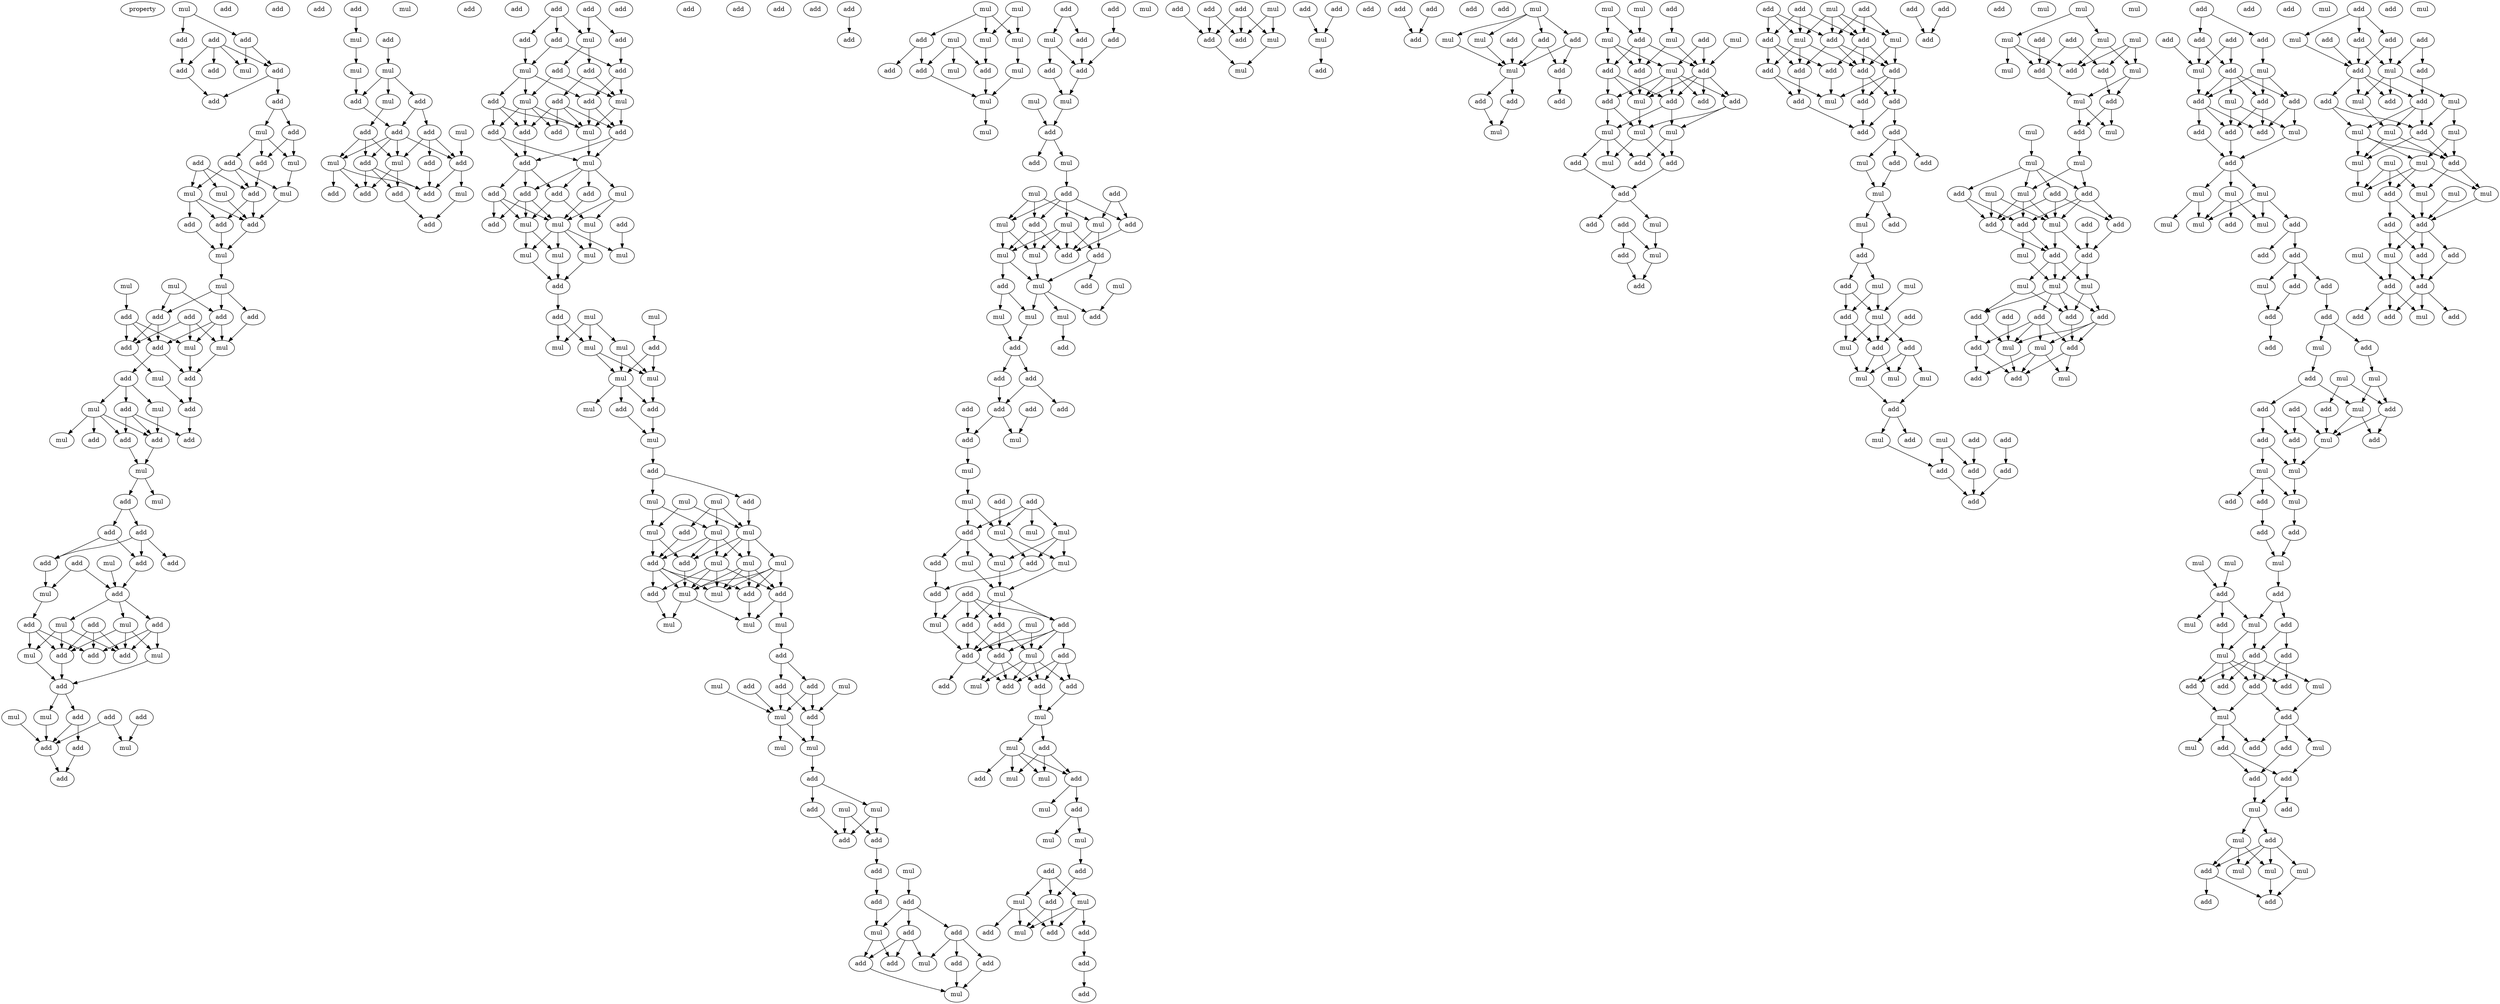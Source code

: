 digraph {
    node [fontcolor=black]
    property [mul=2,lf=1.6]
    0 [ label = mul ];
    1 [ label = add ];
    2 [ label = add ];
    3 [ label = add ];
    4 [ label = add ];
    5 [ label = add ];
    6 [ label = add ];
    7 [ label = mul ];
    8 [ label = add ];
    9 [ label = add ];
    10 [ label = add ];
    11 [ label = mul ];
    12 [ label = add ];
    13 [ label = add ];
    14 [ label = mul ];
    15 [ label = add ];
    16 [ label = add ];
    17 [ label = mul ];
    18 [ label = mul ];
    19 [ label = add ];
    20 [ label = mul ];
    21 [ label = add ];
    22 [ label = add ];
    23 [ label = add ];
    24 [ label = add ];
    25 [ label = mul ];
    26 [ label = mul ];
    27 [ label = add ];
    28 [ label = mul ];
    29 [ label = mul ];
    30 [ label = add ];
    31 [ label = add ];
    32 [ label = add ];
    33 [ label = add ];
    34 [ label = add ];
    35 [ label = mul ];
    36 [ label = add ];
    37 [ label = mul ];
    38 [ label = add ];
    39 [ label = mul ];
    40 [ label = add ];
    41 [ label = add ];
    42 [ label = add ];
    43 [ label = add ];
    44 [ label = mul ];
    45 [ label = mul ];
    46 [ label = add ];
    47 [ label = add ];
    48 [ label = mul ];
    49 [ label = add ];
    50 [ label = add ];
    51 [ label = mul ];
    52 [ label = add ];
    53 [ label = mul ];
    54 [ label = add ];
    55 [ label = add ];
    56 [ label = add ];
    57 [ label = add ];
    58 [ label = add ];
    59 [ label = add ];
    60 [ label = mul ];
    61 [ label = mul ];
    62 [ label = add ];
    63 [ label = add ];
    64 [ label = mul ];
    65 [ label = add ];
    66 [ label = add ];
    67 [ label = mul ];
    68 [ label = add ];
    69 [ label = mul ];
    70 [ label = add ];
    71 [ label = add ];
    72 [ label = mul ];
    73 [ label = add ];
    74 [ label = mul ];
    75 [ label = add ];
    76 [ label = mul ];
    77 [ label = add ];
    78 [ label = add ];
    79 [ label = add ];
    80 [ label = mul ];
    81 [ label = add ];
    82 [ label = add ];
    83 [ label = add ];
    84 [ label = mul ];
    85 [ label = add ];
    86 [ label = mul ];
    87 [ label = mul ];
    88 [ label = mul ];
    89 [ label = mul ];
    90 [ label = add ];
    91 [ label = add ];
    92 [ label = mul ];
    93 [ label = add ];
    94 [ label = add ];
    95 [ label = add ];
    96 [ label = add ];
    97 [ label = add ];
    98 [ label = add ];
    99 [ label = mul ];
    100 [ label = mul ];
    101 [ label = mul ];
    102 [ label = add ];
    103 [ label = add ];
    104 [ label = add ];
    105 [ label = add ];
    106 [ label = add ];
    107 [ label = add ];
    108 [ label = add ];
    109 [ label = add ];
    110 [ label = add ];
    111 [ label = add ];
    112 [ label = add ];
    113 [ label = mul ];
    114 [ label = add ];
    115 [ label = add ];
    116 [ label = add ];
    117 [ label = mul ];
    118 [ label = add ];
    119 [ label = mul ];
    120 [ label = mul ];
    121 [ label = add ];
    122 [ label = add ];
    123 [ label = add ];
    124 [ label = add ];
    125 [ label = add ];
    126 [ label = add ];
    127 [ label = add ];
    128 [ label = mul ];
    129 [ label = mul ];
    130 [ label = add ];
    131 [ label = mul ];
    132 [ label = add ];
    133 [ label = add ];
    134 [ label = add ];
    135 [ label = add ];
    136 [ label = add ];
    137 [ label = mul ];
    138 [ label = mul ];
    139 [ label = mul ];
    140 [ label = add ];
    141 [ label = mul ];
    142 [ label = mul ];
    143 [ label = mul ];
    144 [ label = mul ];
    145 [ label = add ];
    146 [ label = mul ];
    147 [ label = mul ];
    148 [ label = add ];
    149 [ label = add ];
    150 [ label = mul ];
    151 [ label = mul ];
    152 [ label = mul ];
    153 [ label = mul ];
    154 [ label = mul ];
    155 [ label = mul ];
    156 [ label = add ];
    157 [ label = add ];
    158 [ label = add ];
    159 [ label = add ];
    160 [ label = mul ];
    161 [ label = add ];
    162 [ label = mul ];
    163 [ label = mul ];
    164 [ label = add ];
    165 [ label = mul ];
    166 [ label = add ];
    167 [ label = mul ];
    168 [ label = mul ];
    169 [ label = mul ];
    170 [ label = mul ];
    171 [ label = add ];
    172 [ label = add ];
    173 [ label = mul ];
    174 [ label = mul ];
    175 [ label = add ];
    176 [ label = mul ];
    177 [ label = add ];
    178 [ label = mul ];
    179 [ label = add ];
    180 [ label = mul ];
    181 [ label = mul ];
    182 [ label = mul ];
    183 [ label = add ];
    184 [ label = add ];
    185 [ label = add ];
    186 [ label = add ];
    187 [ label = add ];
    188 [ label = mul ];
    189 [ label = mul ];
    190 [ label = mul ];
    191 [ label = add ];
    192 [ label = mul ];
    193 [ label = add ];
    194 [ label = mul ];
    195 [ label = add ];
    196 [ label = mul ];
    197 [ label = mul ];
    198 [ label = add ];
    199 [ label = add ];
    200 [ label = add ];
    201 [ label = mul ];
    202 [ label = add ];
    203 [ label = add ];
    204 [ label = add ];
    205 [ label = add ];
    206 [ label = add ];
    207 [ label = add ];
    208 [ label = mul ];
    209 [ label = mul ];
    210 [ label = add ];
    211 [ label = add ];
    212 [ label = add ];
    213 [ label = add ];
    214 [ label = mul ];
    215 [ label = add ];
    216 [ label = mul ];
    217 [ label = mul ];
    218 [ label = add ];
    219 [ label = add ];
    220 [ label = mul ];
    221 [ label = mul ];
    222 [ label = mul ];
    223 [ label = mul ];
    224 [ label = add ];
    225 [ label = mul ];
    226 [ label = add ];
    227 [ label = add ];
    228 [ label = mul ];
    229 [ label = mul ];
    230 [ label = add ];
    231 [ label = add ];
    232 [ label = mul ];
    233 [ label = add ];
    234 [ label = add ];
    235 [ label = add ];
    236 [ label = add ];
    237 [ label = mul ];
    238 [ label = mul ];
    239 [ label = add ];
    240 [ label = mul ];
    241 [ label = add ];
    242 [ label = mul ];
    243 [ label = add ];
    244 [ label = add ];
    245 [ label = mul ];
    246 [ label = mul ];
    247 [ label = mul ];
    248 [ label = add ];
    249 [ label = mul ];
    250 [ label = add ];
    251 [ label = mul ];
    252 [ label = add ];
    253 [ label = mul ];
    254 [ label = add ];
    255 [ label = mul ];
    256 [ label = add ];
    257 [ label = mul ];
    258 [ label = add ];
    259 [ label = mul ];
    260 [ label = mul ];
    261 [ label = add ];
    262 [ label = mul ];
    263 [ label = add ];
    264 [ label = add ];
    265 [ label = add ];
    266 [ label = add ];
    267 [ label = add ];
    268 [ label = add ];
    269 [ label = add ];
    270 [ label = add ];
    271 [ label = add ];
    272 [ label = mul ];
    273 [ label = mul ];
    274 [ label = mul ];
    275 [ label = add ];
    276 [ label = add ];
    277 [ label = mul ];
    278 [ label = add ];
    279 [ label = mul ];
    280 [ label = mul ];
    281 [ label = mul ];
    282 [ label = mul ];
    283 [ label = add ];
    284 [ label = add ];
    285 [ label = mul ];
    286 [ label = add ];
    287 [ label = mul ];
    288 [ label = add ];
    289 [ label = add ];
    290 [ label = add ];
    291 [ label = add ];
    292 [ label = mul ];
    293 [ label = mul ];
    294 [ label = mul ];
    295 [ label = add ];
    296 [ label = add ];
    297 [ label = add ];
    298 [ label = add ];
    299 [ label = mul ];
    300 [ label = add ];
    301 [ label = add ];
    302 [ label = add ];
    303 [ label = mul ];
    304 [ label = add ];
    305 [ label = mul ];
    306 [ label = add ];
    307 [ label = mul ];
    308 [ label = add ];
    309 [ label = mul ];
    310 [ label = mul ];
    311 [ label = add ];
    312 [ label = mul ];
    313 [ label = mul ];
    314 [ label = add ];
    315 [ label = add ];
    316 [ label = mul ];
    317 [ label = add ];
    318 [ label = mul ];
    319 [ label = add ];
    320 [ label = mul ];
    321 [ label = add ];
    322 [ label = add ];
    323 [ label = add ];
    324 [ label = add ];
    325 [ label = add ];
    326 [ label = add ];
    327 [ label = mul ];
    328 [ label = add ];
    329 [ label = add ];
    330 [ label = mul ];
    331 [ label = add ];
    332 [ label = mul ];
    333 [ label = add ];
    334 [ label = add ];
    335 [ label = add ];
    336 [ label = mul ];
    337 [ label = add ];
    338 [ label = add ];
    339 [ label = add ];
    340 [ label = add ];
    341 [ label = add ];
    342 [ label = add ];
    343 [ label = mul ];
    344 [ label = add ];
    345 [ label = mul ];
    346 [ label = add ];
    347 [ label = mul ];
    348 [ label = add ];
    349 [ label = mul ];
    350 [ label = add ];
    351 [ label = add ];
    352 [ label = add ];
    353 [ label = add ];
    354 [ label = mul ];
    355 [ label = mul ];
    356 [ label = add ];
    357 [ label = mul ];
    358 [ label = mul ];
    359 [ label = add ];
    360 [ label = mul ];
    361 [ label = add ];
    362 [ label = mul ];
    363 [ label = add ];
    364 [ label = add ];
    365 [ label = add ];
    366 [ label = mul ];
    367 [ label = add ];
    368 [ label = add ];
    369 [ label = add ];
    370 [ label = mul ];
    371 [ label = add ];
    372 [ label = mul ];
    373 [ label = mul ];
    374 [ label = mul ];
    375 [ label = add ];
    376 [ label = mul ];
    377 [ label = add ];
    378 [ label = add ];
    379 [ label = add ];
    380 [ label = mul ];
    381 [ label = add ];
    382 [ label = add ];
    383 [ label = mul ];
    384 [ label = add ];
    385 [ label = add ];
    386 [ label = mul ];
    387 [ label = add ];
    388 [ label = add ];
    389 [ label = add ];
    390 [ label = mul ];
    391 [ label = add ];
    392 [ label = add ];
    393 [ label = mul ];
    394 [ label = add ];
    395 [ label = add ];
    396 [ label = add ];
    397 [ label = add ];
    398 [ label = add ];
    399 [ label = add ];
    400 [ label = add ];
    401 [ label = add ];
    402 [ label = mul ];
    403 [ label = add ];
    404 [ label = add ];
    405 [ label = add ];
    406 [ label = add ];
    407 [ label = mul ];
    408 [ label = add ];
    409 [ label = add ];
    410 [ label = add ];
    411 [ label = mul ];
    412 [ label = add ];
    413 [ label = mul ];
    414 [ label = add ];
    415 [ label = add ];
    416 [ label = add ];
    417 [ label = add ];
    418 [ label = mul ];
    419 [ label = mul ];
    420 [ label = mul ];
    421 [ label = add ];
    422 [ label = add ];
    423 [ label = add ];
    424 [ label = add ];
    425 [ label = mul ];
    426 [ label = mul ];
    427 [ label = mul ];
    428 [ label = mul ];
    429 [ label = mul ];
    430 [ label = add ];
    431 [ label = add ];
    432 [ label = add ];
    433 [ label = add ];
    434 [ label = mul ];
    435 [ label = mul ];
    436 [ label = add ];
    437 [ label = add ];
    438 [ label = add ];
    439 [ label = add ];
    440 [ label = mul ];
    441 [ label = add ];
    442 [ label = add ];
    443 [ label = mul ];
    444 [ label = mul ];
    445 [ label = mul ];
    446 [ label = add ];
    447 [ label = mul ];
    448 [ label = add ];
    449 [ label = add ];
    450 [ label = mul ];
    451 [ label = mul ];
    452 [ label = add ];
    453 [ label = add ];
    454 [ label = mul ];
    455 [ label = mul ];
    456 [ label = mul ];
    457 [ label = mul ];
    458 [ label = mul ];
    459 [ label = add ];
    460 [ label = mul ];
    461 [ label = add ];
    462 [ label = add ];
    463 [ label = mul ];
    464 [ label = add ];
    465 [ label = mul ];
    466 [ label = add ];
    467 [ label = add ];
    468 [ label = add ];
    469 [ label = add ];
    470 [ label = mul ];
    471 [ label = add ];
    472 [ label = mul ];
    473 [ label = mul ];
    474 [ label = mul ];
    475 [ label = add ];
    476 [ label = add ];
    477 [ label = add ];
    478 [ label = add ];
    479 [ label = add ];
    480 [ label = add ];
    481 [ label = add ];
    482 [ label = mul ];
    483 [ label = mul ];
    484 [ label = add ];
    485 [ label = add ];
    486 [ label = mul ];
    487 [ label = add ];
    488 [ label = add ];
    489 [ label = add ];
    490 [ label = add ];
    491 [ label = add ];
    492 [ label = add ];
    493 [ label = mul ];
    494 [ label = mul ];
    495 [ label = mul ];
    496 [ label = add ];
    497 [ label = add ];
    498 [ label = add ];
    499 [ label = add ];
    500 [ label = mul ];
    501 [ label = add ];
    502 [ label = add ];
    503 [ label = add ];
    504 [ label = mul ];
    505 [ label = mul ];
    506 [ label = mul ];
    507 [ label = mul ];
    508 [ label = add ];
    509 [ label = mul ];
    510 [ label = mul ];
    511 [ label = add ];
    512 [ label = add ];
    513 [ label = add ];
    514 [ label = add ];
    515 [ label = add ];
    516 [ label = mul ];
    517 [ label = add ];
    518 [ label = add ];
    519 [ label = add ];
    520 [ label = add ];
    521 [ label = add ];
    522 [ label = mul ];
    523 [ label = mul ];
    524 [ label = add ];
    525 [ label = mul ];
    526 [ label = add ];
    527 [ label = add ];
    528 [ label = add ];
    529 [ label = add ];
    530 [ label = mul ];
    531 [ label = add ];
    532 [ label = add ];
    533 [ label = mul ];
    534 [ label = add ];
    535 [ label = mul ];
    536 [ label = mul ];
    537 [ label = add ];
    538 [ label = mul ];
    539 [ label = add ];
    540 [ label = add ];
    541 [ label = add ];
    542 [ label = mul ];
    543 [ label = mul ];
    544 [ label = mul ];
    545 [ label = add ];
    546 [ label = add ];
    547 [ label = add ];
    548 [ label = add ];
    549 [ label = add ];
    550 [ label = mul ];
    551 [ label = mul ];
    552 [ label = mul ];
    553 [ label = add ];
    554 [ label = add ];
    555 [ label = add ];
    556 [ label = add ];
    557 [ label = mul ];
    558 [ label = add ];
    559 [ label = add ];
    560 [ label = mul ];
    561 [ label = add ];
    562 [ label = add ];
    563 [ label = mul ];
    564 [ label = mul ];
    565 [ label = add ];
    566 [ label = add ];
    567 [ label = add ];
    568 [ label = add ];
    569 [ label = add ];
    570 [ label = mul ];
    571 [ label = mul ];
    572 [ label = add ];
    573 [ label = mul ];
    574 [ label = mul ];
    575 [ label = add ];
    576 [ label = mul ];
    577 [ label = add ];
    578 [ label = mul ];
    579 [ label = add ];
    580 [ label = add ];
    581 [ label = add ];
    582 [ label = mul ];
    583 [ label = add ];
    584 [ label = add ];
    585 [ label = add ];
    586 [ label = mul ];
    587 [ label = add ];
    588 [ label = add ];
    589 [ label = mul ];
    590 [ label = mul ];
    591 [ label = add ];
    592 [ label = add ];
    593 [ label = add ];
    594 [ label = mul ];
    595 [ label = mul ];
    596 [ label = mul ];
    597 [ label = add ];
    598 [ label = mul ];
    599 [ label = add ];
    600 [ label = mul ];
    601 [ label = mul ];
    602 [ label = mul ];
    603 [ label = add ];
    604 [ label = mul ];
    605 [ label = mul ];
    606 [ label = mul ];
    607 [ label = add ];
    608 [ label = add ];
    609 [ label = add ];
    610 [ label = add ];
    611 [ label = mul ];
    612 [ label = add ];
    613 [ label = mul ];
    614 [ label = add ];
    615 [ label = add ];
    616 [ label = mul ];
    617 [ label = mul ];
    618 [ label = add ];
    619 [ label = add ];
    620 [ label = add ];
    0 -> 2 [ name = 0 ];
    0 -> 3 [ name = 1 ];
    2 -> 6 [ name = 2 ];
    2 -> 7 [ name = 3 ];
    3 -> 8 [ name = 4 ];
    4 -> 5 [ name = 5 ];
    4 -> 6 [ name = 6 ];
    4 -> 7 [ name = 7 ];
    4 -> 8 [ name = 8 ];
    6 -> 9 [ name = 9 ];
    6 -> 10 [ name = 10 ];
    8 -> 10 [ name = 11 ];
    9 -> 11 [ name = 12 ];
    9 -> 12 [ name = 13 ];
    11 -> 13 [ name = 14 ];
    11 -> 14 [ name = 15 ];
    11 -> 15 [ name = 16 ];
    12 -> 13 [ name = 17 ];
    12 -> 14 [ name = 18 ];
    13 -> 21 [ name = 19 ];
    14 -> 18 [ name = 20 ];
    15 -> 17 [ name = 21 ];
    15 -> 18 [ name = 22 ];
    15 -> 21 [ name = 23 ];
    16 -> 17 [ name = 24 ];
    16 -> 20 [ name = 25 ];
    16 -> 21 [ name = 26 ];
    17 -> 22 [ name = 27 ];
    17 -> 23 [ name = 28 ];
    17 -> 24 [ name = 29 ];
    18 -> 24 [ name = 30 ];
    20 -> 24 [ name = 31 ];
    21 -> 22 [ name = 32 ];
    21 -> 24 [ name = 33 ];
    22 -> 25 [ name = 34 ];
    23 -> 25 [ name = 35 ];
    24 -> 25 [ name = 36 ];
    25 -> 26 [ name = 37 ];
    26 -> 31 [ name = 38 ];
    26 -> 32 [ name = 39 ];
    26 -> 34 [ name = 40 ];
    28 -> 33 [ name = 41 ];
    29 -> 32 [ name = 42 ];
    29 -> 34 [ name = 43 ];
    30 -> 35 [ name = 44 ];
    30 -> 37 [ name = 45 ];
    30 -> 38 [ name = 46 ];
    31 -> 37 [ name = 47 ];
    32 -> 36 [ name = 48 ];
    32 -> 38 [ name = 49 ];
    33 -> 35 [ name = 50 ];
    33 -> 36 [ name = 51 ];
    33 -> 38 [ name = 52 ];
    34 -> 35 [ name = 53 ];
    34 -> 36 [ name = 54 ];
    34 -> 37 [ name = 55 ];
    35 -> 41 [ name = 56 ];
    36 -> 40 [ name = 57 ];
    36 -> 41 [ name = 58 ];
    37 -> 41 [ name = 59 ];
    38 -> 39 [ name = 60 ];
    39 -> 42 [ name = 61 ];
    40 -> 43 [ name = 62 ];
    40 -> 44 [ name = 63 ];
    40 -> 45 [ name = 64 ];
    41 -> 42 [ name = 65 ];
    42 -> 50 [ name = 66 ];
    43 -> 46 [ name = 67 ];
    43 -> 49 [ name = 68 ];
    43 -> 50 [ name = 69 ];
    44 -> 49 [ name = 70 ];
    45 -> 46 [ name = 71 ];
    45 -> 47 [ name = 72 ];
    45 -> 48 [ name = 73 ];
    45 -> 49 [ name = 74 ];
    46 -> 51 [ name = 75 ];
    49 -> 51 [ name = 76 ];
    51 -> 52 [ name = 77 ];
    51 -> 53 [ name = 78 ];
    52 -> 54 [ name = 79 ];
    52 -> 55 [ name = 80 ];
    54 -> 56 [ name = 81 ];
    54 -> 58 [ name = 82 ];
    55 -> 56 [ name = 83 ];
    55 -> 57 [ name = 84 ];
    55 -> 58 [ name = 85 ];
    56 -> 61 [ name = 86 ];
    58 -> 62 [ name = 87 ];
    59 -> 61 [ name = 88 ];
    59 -> 62 [ name = 89 ];
    60 -> 62 [ name = 90 ];
    61 -> 63 [ name = 91 ];
    62 -> 64 [ name = 92 ];
    62 -> 66 [ name = 93 ];
    62 -> 67 [ name = 94 ];
    63 -> 68 [ name = 95 ];
    63 -> 71 [ name = 96 ];
    63 -> 72 [ name = 97 ];
    64 -> 68 [ name = 98 ];
    64 -> 70 [ name = 99 ];
    64 -> 72 [ name = 100 ];
    65 -> 68 [ name = 101 ];
    65 -> 70 [ name = 102 ];
    65 -> 71 [ name = 103 ];
    66 -> 69 [ name = 104 ];
    66 -> 70 [ name = 105 ];
    66 -> 71 [ name = 106 ];
    67 -> 68 [ name = 107 ];
    67 -> 69 [ name = 108 ];
    67 -> 70 [ name = 109 ];
    68 -> 73 [ name = 110 ];
    69 -> 73 [ name = 111 ];
    72 -> 73 [ name = 112 ];
    73 -> 74 [ name = 113 ];
    73 -> 75 [ name = 114 ];
    74 -> 79 [ name = 115 ];
    75 -> 79 [ name = 116 ];
    75 -> 81 [ name = 117 ];
    76 -> 79 [ name = 118 ];
    77 -> 79 [ name = 119 ];
    77 -> 80 [ name = 120 ];
    78 -> 80 [ name = 121 ];
    79 -> 82 [ name = 122 ];
    81 -> 82 [ name = 123 ];
    83 -> 86 [ name = 124 ];
    85 -> 87 [ name = 125 ];
    86 -> 88 [ name = 126 ];
    87 -> 89 [ name = 127 ];
    87 -> 90 [ name = 128 ];
    87 -> 91 [ name = 129 ];
    88 -> 91 [ name = 130 ];
    89 -> 93 [ name = 131 ];
    90 -> 94 [ name = 132 ];
    90 -> 95 [ name = 133 ];
    91 -> 94 [ name = 134 ];
    92 -> 96 [ name = 135 ];
    93 -> 97 [ name = 136 ];
    93 -> 99 [ name = 137 ];
    93 -> 100 [ name = 138 ];
    94 -> 96 [ name = 139 ];
    94 -> 97 [ name = 140 ];
    94 -> 99 [ name = 141 ];
    94 -> 100 [ name = 142 ];
    95 -> 96 [ name = 143 ];
    95 -> 98 [ name = 144 ];
    95 -> 99 [ name = 145 ];
    96 -> 101 [ name = 146 ];
    96 -> 105 [ name = 147 ];
    97 -> 103 [ name = 148 ];
    97 -> 104 [ name = 149 ];
    97 -> 105 [ name = 150 ];
    98 -> 105 [ name = 151 ];
    99 -> 103 [ name = 152 ];
    99 -> 104 [ name = 153 ];
    100 -> 102 [ name = 154 ];
    100 -> 104 [ name = 155 ];
    100 -> 105 [ name = 156 ];
    101 -> 106 [ name = 157 ];
    103 -> 106 [ name = 158 ];
    109 -> 111 [ name = 159 ];
    109 -> 113 [ name = 160 ];
    109 -> 114 [ name = 161 ];
    110 -> 112 [ name = 162 ];
    110 -> 113 [ name = 163 ];
    111 -> 117 [ name = 164 ];
    112 -> 116 [ name = 165 ];
    113 -> 115 [ name = 166 ];
    113 -> 118 [ name = 167 ];
    114 -> 116 [ name = 168 ];
    114 -> 117 [ name = 169 ];
    115 -> 120 [ name = 170 ];
    115 -> 123 [ name = 171 ];
    116 -> 120 [ name = 172 ];
    116 -> 121 [ name = 173 ];
    117 -> 119 [ name = 174 ];
    117 -> 121 [ name = 175 ];
    117 -> 122 [ name = 176 ];
    118 -> 119 [ name = 177 ];
    118 -> 120 [ name = 178 ];
    119 -> 125 [ name = 179 ];
    119 -> 126 [ name = 180 ];
    119 -> 127 [ name = 181 ];
    119 -> 128 [ name = 182 ];
    120 -> 124 [ name = 183 ];
    120 -> 128 [ name = 184 ];
    121 -> 124 [ name = 185 ];
    121 -> 128 [ name = 186 ];
    122 -> 126 [ name = 187 ];
    122 -> 127 [ name = 188 ];
    122 -> 128 [ name = 189 ];
    123 -> 124 [ name = 190 ];
    123 -> 125 [ name = 191 ];
    123 -> 127 [ name = 192 ];
    123 -> 128 [ name = 193 ];
    124 -> 129 [ name = 194 ];
    124 -> 130 [ name = 195 ];
    126 -> 129 [ name = 196 ];
    126 -> 130 [ name = 197 ];
    127 -> 130 [ name = 198 ];
    128 -> 129 [ name = 199 ];
    129 -> 131 [ name = 200 ];
    129 -> 132 [ name = 201 ];
    129 -> 133 [ name = 202 ];
    129 -> 135 [ name = 203 ];
    130 -> 132 [ name = 204 ];
    130 -> 134 [ name = 205 ];
    130 -> 135 [ name = 206 ];
    131 -> 138 [ name = 207 ];
    131 -> 139 [ name = 208 ];
    132 -> 137 [ name = 209 ];
    132 -> 138 [ name = 210 ];
    133 -> 139 [ name = 211 ];
    134 -> 137 [ name = 212 ];
    134 -> 139 [ name = 213 ];
    134 -> 140 [ name = 214 ];
    135 -> 137 [ name = 215 ];
    135 -> 139 [ name = 216 ];
    135 -> 140 [ name = 217 ];
    136 -> 142 [ name = 218 ];
    137 -> 141 [ name = 219 ];
    137 -> 144 [ name = 220 ];
    138 -> 143 [ name = 221 ];
    139 -> 141 [ name = 222 ];
    139 -> 142 [ name = 223 ];
    139 -> 143 [ name = 224 ];
    139 -> 144 [ name = 225 ];
    141 -> 145 [ name = 226 ];
    143 -> 145 [ name = 227 ];
    144 -> 145 [ name = 228 ];
    145 -> 148 [ name = 229 ];
    146 -> 149 [ name = 230 ];
    147 -> 150 [ name = 231 ];
    147 -> 151 [ name = 232 ];
    147 -> 152 [ name = 233 ];
    148 -> 150 [ name = 234 ];
    148 -> 152 [ name = 235 ];
    149 -> 153 [ name = 236 ];
    149 -> 154 [ name = 237 ];
    151 -> 153 [ name = 238 ];
    151 -> 154 [ name = 239 ];
    152 -> 153 [ name = 240 ];
    152 -> 154 [ name = 241 ];
    153 -> 158 [ name = 242 ];
    154 -> 155 [ name = 243 ];
    154 -> 157 [ name = 244 ];
    154 -> 158 [ name = 245 ];
    157 -> 160 [ name = 246 ];
    158 -> 160 [ name = 247 ];
    160 -> 161 [ name = 248 ];
    161 -> 163 [ name = 249 ];
    161 -> 164 [ name = 250 ];
    162 -> 168 [ name = 251 ];
    162 -> 169 [ name = 252 ];
    163 -> 167 [ name = 253 ];
    163 -> 168 [ name = 254 ];
    164 -> 169 [ name = 255 ];
    165 -> 166 [ name = 256 ];
    165 -> 167 [ name = 257 ];
    165 -> 169 [ name = 258 ];
    166 -> 171 [ name = 259 ];
    167 -> 170 [ name = 260 ];
    167 -> 171 [ name = 261 ];
    167 -> 172 [ name = 262 ];
    167 -> 173 [ name = 263 ];
    168 -> 171 [ name = 264 ];
    168 -> 172 [ name = 265 ];
    169 -> 170 [ name = 266 ];
    169 -> 172 [ name = 267 ];
    169 -> 173 [ name = 268 ];
    169 -> 174 [ name = 269 ];
    170 -> 176 [ name = 270 ];
    170 -> 177 [ name = 271 ];
    170 -> 178 [ name = 272 ];
    170 -> 179 [ name = 273 ];
    171 -> 175 [ name = 274 ];
    171 -> 176 [ name = 275 ];
    171 -> 178 [ name = 276 ];
    171 -> 179 [ name = 277 ];
    172 -> 176 [ name = 278 ];
    173 -> 175 [ name = 279 ];
    173 -> 176 [ name = 280 ];
    173 -> 177 [ name = 281 ];
    173 -> 178 [ name = 282 ];
    174 -> 175 [ name = 283 ];
    174 -> 176 [ name = 284 ];
    174 -> 177 [ name = 285 ];
    174 -> 178 [ name = 286 ];
    175 -> 181 [ name = 287 ];
    176 -> 180 [ name = 288 ];
    176 -> 181 [ name = 289 ];
    177 -> 181 [ name = 290 ];
    177 -> 182 [ name = 291 ];
    179 -> 180 [ name = 292 ];
    182 -> 184 [ name = 293 ];
    184 -> 186 [ name = 294 ];
    184 -> 187 [ name = 295 ];
    185 -> 190 [ name = 296 ];
    186 -> 190 [ name = 297 ];
    186 -> 191 [ name = 298 ];
    187 -> 190 [ name = 299 ];
    187 -> 191 [ name = 300 ];
    188 -> 191 [ name = 301 ];
    189 -> 190 [ name = 302 ];
    190 -> 192 [ name = 303 ];
    190 -> 194 [ name = 304 ];
    191 -> 194 [ name = 305 ];
    194 -> 195 [ name = 306 ];
    195 -> 196 [ name = 307 ];
    195 -> 198 [ name = 308 ];
    196 -> 199 [ name = 309 ];
    196 -> 200 [ name = 310 ];
    197 -> 199 [ name = 311 ];
    197 -> 200 [ name = 312 ];
    198 -> 200 [ name = 313 ];
    199 -> 202 [ name = 314 ];
    201 -> 204 [ name = 315 ];
    202 -> 205 [ name = 316 ];
    204 -> 206 [ name = 317 ];
    204 -> 207 [ name = 318 ];
    204 -> 208 [ name = 319 ];
    205 -> 208 [ name = 320 ];
    206 -> 209 [ name = 321 ];
    206 -> 210 [ name = 322 ];
    206 -> 213 [ name = 323 ];
    207 -> 209 [ name = 324 ];
    207 -> 211 [ name = 325 ];
    207 -> 212 [ name = 326 ];
    208 -> 210 [ name = 327 ];
    208 -> 213 [ name = 328 ];
    210 -> 214 [ name = 329 ];
    211 -> 214 [ name = 330 ];
    212 -> 214 [ name = 331 ];
    215 -> 218 [ name = 332 ];
    216 -> 220 [ name = 333 ];
    216 -> 221 [ name = 334 ];
    217 -> 219 [ name = 335 ];
    217 -> 220 [ name = 336 ];
    217 -> 221 [ name = 337 ];
    219 -> 224 [ name = 338 ];
    219 -> 227 [ name = 339 ];
    220 -> 226 [ name = 340 ];
    221 -> 225 [ name = 341 ];
    222 -> 223 [ name = 342 ];
    222 -> 226 [ name = 343 ];
    222 -> 227 [ name = 344 ];
    225 -> 228 [ name = 345 ];
    226 -> 228 [ name = 346 ];
    227 -> 228 [ name = 347 ];
    228 -> 229 [ name = 348 ];
    230 -> 232 [ name = 349 ];
    230 -> 233 [ name = 350 ];
    231 -> 234 [ name = 351 ];
    232 -> 235 [ name = 352 ];
    232 -> 236 [ name = 353 ];
    233 -> 236 [ name = 354 ];
    234 -> 236 [ name = 355 ];
    235 -> 238 [ name = 356 ];
    236 -> 238 [ name = 357 ];
    237 -> 239 [ name = 358 ];
    238 -> 239 [ name = 359 ];
    239 -> 241 [ name = 360 ];
    239 -> 242 [ name = 361 ];
    242 -> 244 [ name = 362 ];
    243 -> 246 [ name = 363 ];
    243 -> 250 [ name = 364 ];
    244 -> 247 [ name = 365 ];
    244 -> 248 [ name = 366 ];
    244 -> 249 [ name = 367 ];
    244 -> 250 [ name = 368 ];
    245 -> 246 [ name = 369 ];
    245 -> 247 [ name = 370 ];
    245 -> 248 [ name = 371 ];
    246 -> 252 [ name = 372 ];
    246 -> 254 [ name = 373 ];
    247 -> 251 [ name = 374 ];
    247 -> 253 [ name = 375 ];
    248 -> 251 [ name = 376 ];
    248 -> 252 [ name = 377 ];
    248 -> 253 [ name = 378 ];
    249 -> 251 [ name = 379 ];
    249 -> 252 [ name = 380 ];
    249 -> 253 [ name = 381 ];
    249 -> 254 [ name = 382 ];
    250 -> 252 [ name = 383 ];
    251 -> 257 [ name = 384 ];
    253 -> 257 [ name = 385 ];
    253 -> 258 [ name = 386 ];
    254 -> 256 [ name = 387 ];
    254 -> 257 [ name = 388 ];
    255 -> 261 [ name = 389 ];
    257 -> 260 [ name = 390 ];
    257 -> 261 [ name = 391 ];
    257 -> 262 [ name = 392 ];
    258 -> 259 [ name = 393 ];
    258 -> 260 [ name = 394 ];
    259 -> 264 [ name = 395 ];
    260 -> 264 [ name = 396 ];
    262 -> 263 [ name = 397 ];
    264 -> 265 [ name = 398 ];
    264 -> 266 [ name = 399 ];
    265 -> 268 [ name = 400 ];
    266 -> 268 [ name = 401 ];
    266 -> 270 [ name = 402 ];
    267 -> 272 [ name = 403 ];
    268 -> 271 [ name = 404 ];
    268 -> 272 [ name = 405 ];
    269 -> 271 [ name = 406 ];
    271 -> 273 [ name = 407 ];
    273 -> 274 [ name = 408 ];
    274 -> 278 [ name = 409 ];
    274 -> 279 [ name = 410 ];
    275 -> 277 [ name = 411 ];
    275 -> 278 [ name = 412 ];
    275 -> 279 [ name = 413 ];
    275 -> 280 [ name = 414 ];
    276 -> 279 [ name = 415 ];
    277 -> 281 [ name = 416 ];
    277 -> 283 [ name = 417 ];
    277 -> 285 [ name = 418 ];
    278 -> 282 [ name = 419 ];
    278 -> 284 [ name = 420 ];
    278 -> 285 [ name = 421 ];
    279 -> 281 [ name = 422 ];
    279 -> 283 [ name = 423 ];
    281 -> 287 [ name = 424 ];
    282 -> 287 [ name = 425 ];
    283 -> 286 [ name = 426 ];
    284 -> 286 [ name = 427 ];
    285 -> 287 [ name = 428 ];
    286 -> 293 [ name = 429 ];
    287 -> 289 [ name = 430 ];
    287 -> 290 [ name = 431 ];
    287 -> 291 [ name = 432 ];
    288 -> 289 [ name = 433 ];
    288 -> 290 [ name = 434 ];
    288 -> 291 [ name = 435 ];
    288 -> 293 [ name = 436 ];
    289 -> 295 [ name = 437 ];
    289 -> 296 [ name = 438 ];
    290 -> 294 [ name = 439 ];
    290 -> 295 [ name = 440 ];
    290 -> 296 [ name = 441 ];
    290 -> 297 [ name = 442 ];
    291 -> 294 [ name = 443 ];
    291 -> 295 [ name = 444 ];
    291 -> 296 [ name = 445 ];
    292 -> 294 [ name = 446 ];
    292 -> 295 [ name = 447 ];
    293 -> 295 [ name = 448 ];
    294 -> 298 [ name = 449 ];
    294 -> 299 [ name = 450 ];
    294 -> 300 [ name = 451 ];
    294 -> 301 [ name = 452 ];
    295 -> 301 [ name = 453 ];
    295 -> 302 [ name = 454 ];
    296 -> 299 [ name = 455 ];
    296 -> 300 [ name = 456 ];
    296 -> 301 [ name = 457 ];
    297 -> 298 [ name = 458 ];
    297 -> 300 [ name = 459 ];
    297 -> 301 [ name = 460 ];
    298 -> 303 [ name = 461 ];
    300 -> 303 [ name = 462 ];
    303 -> 304 [ name = 463 ];
    303 -> 305 [ name = 464 ];
    304 -> 307 [ name = 465 ];
    304 -> 308 [ name = 466 ];
    304 -> 309 [ name = 467 ];
    305 -> 306 [ name = 468 ];
    305 -> 307 [ name = 469 ];
    305 -> 308 [ name = 470 ];
    305 -> 309 [ name = 471 ];
    308 -> 310 [ name = 472 ];
    308 -> 311 [ name = 473 ];
    311 -> 312 [ name = 474 ];
    311 -> 313 [ name = 475 ];
    313 -> 315 [ name = 476 ];
    314 -> 316 [ name = 477 ];
    314 -> 317 [ name = 478 ];
    314 -> 318 [ name = 479 ];
    315 -> 317 [ name = 480 ];
    316 -> 319 [ name = 481 ];
    316 -> 320 [ name = 482 ];
    316 -> 322 [ name = 483 ];
    317 -> 319 [ name = 484 ];
    317 -> 320 [ name = 485 ];
    318 -> 319 [ name = 486 ];
    318 -> 320 [ name = 487 ];
    318 -> 321 [ name = 488 ];
    322 -> 323 [ name = 489 ];
    323 -> 324 [ name = 490 ];
    325 -> 329 [ name = 491 ];
    325 -> 331 [ name = 492 ];
    326 -> 329 [ name = 493 ];
    326 -> 330 [ name = 494 ];
    326 -> 331 [ name = 495 ];
    327 -> 329 [ name = 496 ];
    327 -> 330 [ name = 497 ];
    328 -> 331 [ name = 498 ];
    330 -> 332 [ name = 499 ];
    331 -> 332 [ name = 500 ];
    333 -> 336 [ name = 501 ];
    334 -> 336 [ name = 502 ];
    336 -> 337 [ name = 503 ];
    338 -> 342 [ name = 504 ];
    340 -> 342 [ name = 505 ];
    343 -> 345 [ name = 506 ];
    343 -> 346 [ name = 507 ];
    343 -> 347 [ name = 508 ];
    343 -> 348 [ name = 509 ];
    344 -> 349 [ name = 510 ];
    345 -> 349 [ name = 511 ];
    346 -> 349 [ name = 512 ];
    346 -> 350 [ name = 513 ];
    347 -> 349 [ name = 514 ];
    348 -> 349 [ name = 515 ];
    348 -> 350 [ name = 516 ];
    349 -> 351 [ name = 517 ];
    349 -> 353 [ name = 518 ];
    350 -> 352 [ name = 519 ];
    351 -> 354 [ name = 520 ];
    353 -> 354 [ name = 521 ];
    355 -> 359 [ name = 522 ];
    355 -> 362 [ name = 523 ];
    356 -> 358 [ name = 524 ];
    357 -> 359 [ name = 525 ];
    358 -> 364 [ name = 526 ];
    358 -> 365 [ name = 527 ];
    359 -> 363 [ name = 528 ];
    359 -> 364 [ name = 529 ];
    359 -> 365 [ name = 530 ];
    360 -> 364 [ name = 531 ];
    361 -> 364 [ name = 532 ];
    361 -> 366 [ name = 533 ];
    362 -> 363 [ name = 534 ];
    362 -> 365 [ name = 535 ];
    362 -> 366 [ name = 536 ];
    363 -> 367 [ name = 537 ];
    363 -> 368 [ name = 538 ];
    363 -> 370 [ name = 539 ];
    364 -> 368 [ name = 540 ];
    364 -> 369 [ name = 541 ];
    364 -> 370 [ name = 542 ];
    364 -> 371 [ name = 543 ];
    365 -> 370 [ name = 544 ];
    366 -> 367 [ name = 545 ];
    366 -> 368 [ name = 546 ];
    366 -> 369 [ name = 547 ];
    366 -> 370 [ name = 548 ];
    366 -> 371 [ name = 549 ];
    367 -> 373 [ name = 550 ];
    367 -> 374 [ name = 551 ];
    368 -> 372 [ name = 552 ];
    368 -> 373 [ name = 553 ];
    369 -> 372 [ name = 554 ];
    369 -> 374 [ name = 555 ];
    370 -> 374 [ name = 556 ];
    372 -> 375 [ name = 557 ];
    372 -> 377 [ name = 558 ];
    373 -> 375 [ name = 559 ];
    373 -> 376 [ name = 560 ];
    373 -> 378 [ name = 561 ];
    374 -> 376 [ name = 562 ];
    374 -> 377 [ name = 563 ];
    377 -> 379 [ name = 564 ];
    378 -> 379 [ name = 565 ];
    379 -> 380 [ name = 566 ];
    379 -> 382 [ name = 567 ];
    380 -> 383 [ name = 568 ];
    381 -> 383 [ name = 569 ];
    381 -> 384 [ name = 570 ];
    383 -> 385 [ name = 571 ];
    384 -> 385 [ name = 572 ];
    386 -> 390 [ name = 573 ];
    386 -> 391 [ name = 574 ];
    386 -> 393 [ name = 575 ];
    386 -> 394 [ name = 576 ];
    387 -> 390 [ name = 577 ];
    387 -> 391 [ name = 578 ];
    387 -> 394 [ name = 579 ];
    388 -> 392 [ name = 580 ];
    388 -> 393 [ name = 581 ];
    388 -> 394 [ name = 582 ];
    389 -> 391 [ name = 583 ];
    389 -> 392 [ name = 584 ];
    389 -> 393 [ name = 585 ];
    390 -> 395 [ name = 586 ];
    390 -> 397 [ name = 587 ];
    391 -> 395 [ name = 588 ];
    391 -> 396 [ name = 589 ];
    391 -> 397 [ name = 590 ];
    392 -> 396 [ name = 591 ];
    392 -> 398 [ name = 592 ];
    392 -> 399 [ name = 593 ];
    393 -> 395 [ name = 594 ];
    393 -> 398 [ name = 595 ];
    393 -> 399 [ name = 596 ];
    394 -> 395 [ name = 597 ];
    394 -> 397 [ name = 598 ];
    394 -> 399 [ name = 599 ];
    395 -> 400 [ name = 600 ];
    395 -> 403 [ name = 601 ];
    396 -> 402 [ name = 602 ];
    397 -> 400 [ name = 603 ];
    397 -> 402 [ name = 604 ];
    397 -> 403 [ name = 605 ];
    398 -> 401 [ name = 606 ];
    398 -> 402 [ name = 607 ];
    399 -> 401 [ name = 608 ];
    400 -> 404 [ name = 609 ];
    401 -> 404 [ name = 610 ];
    403 -> 404 [ name = 611 ];
    403 -> 405 [ name = 612 ];
    405 -> 406 [ name = 613 ];
    405 -> 407 [ name = 614 ];
    405 -> 409 [ name = 615 ];
    406 -> 411 [ name = 616 ];
    407 -> 411 [ name = 617 ];
    408 -> 412 [ name = 618 ];
    410 -> 412 [ name = 619 ];
    411 -> 413 [ name = 620 ];
    411 -> 414 [ name = 621 ];
    413 -> 415 [ name = 622 ];
    415 -> 416 [ name = 623 ];
    415 -> 418 [ name = 624 ];
    416 -> 420 [ name = 625 ];
    416 -> 422 [ name = 626 ];
    418 -> 420 [ name = 627 ];
    418 -> 422 [ name = 628 ];
    419 -> 420 [ name = 629 ];
    420 -> 423 [ name = 630 ];
    420 -> 424 [ name = 631 ];
    420 -> 425 [ name = 632 ];
    421 -> 423 [ name = 633 ];
    422 -> 423 [ name = 634 ];
    422 -> 425 [ name = 635 ];
    423 -> 426 [ name = 636 ];
    423 -> 427 [ name = 637 ];
    424 -> 426 [ name = 638 ];
    424 -> 427 [ name = 639 ];
    424 -> 429 [ name = 640 ];
    425 -> 427 [ name = 641 ];
    427 -> 430 [ name = 642 ];
    429 -> 430 [ name = 643 ];
    430 -> 431 [ name = 644 ];
    430 -> 435 [ name = 645 ];
    432 -> 438 [ name = 646 ];
    433 -> 437 [ name = 647 ];
    434 -> 436 [ name = 648 ];
    434 -> 438 [ name = 649 ];
    435 -> 436 [ name = 650 ];
    436 -> 439 [ name = 651 ];
    437 -> 439 [ name = 652 ];
    438 -> 439 [ name = 653 ];
    440 -> 444 [ name = 654 ];
    440 -> 445 [ name = 655 ];
    441 -> 449 [ name = 656 ];
    442 -> 446 [ name = 657 ];
    442 -> 449 [ name = 658 ];
    443 -> 446 [ name = 659 ];
    443 -> 447 [ name = 660 ];
    443 -> 448 [ name = 661 ];
    444 -> 448 [ name = 662 ];
    444 -> 449 [ name = 663 ];
    444 -> 450 [ name = 664 ];
    445 -> 447 [ name = 665 ];
    445 -> 448 [ name = 666 ];
    446 -> 452 [ name = 667 ];
    447 -> 451 [ name = 668 ];
    447 -> 452 [ name = 669 ];
    449 -> 451 [ name = 670 ];
    451 -> 453 [ name = 671 ];
    451 -> 454 [ name = 672 ];
    452 -> 453 [ name = 673 ];
    452 -> 454 [ name = 674 ];
    453 -> 458 [ name = 675 ];
    456 -> 457 [ name = 676 ];
    457 -> 459 [ name = 677 ];
    457 -> 460 [ name = 678 ];
    457 -> 461 [ name = 679 ];
    457 -> 462 [ name = 680 ];
    458 -> 459 [ name = 681 ];
    458 -> 460 [ name = 682 ];
    459 -> 464 [ name = 683 ];
    459 -> 465 [ name = 684 ];
    459 -> 466 [ name = 685 ];
    460 -> 465 [ name = 686 ];
    460 -> 466 [ name = 687 ];
    460 -> 468 [ name = 688 ];
    461 -> 466 [ name = 689 ];
    461 -> 468 [ name = 690 ];
    462 -> 464 [ name = 691 ];
    462 -> 465 [ name = 692 ];
    462 -> 468 [ name = 693 ];
    463 -> 465 [ name = 694 ];
    463 -> 468 [ name = 695 ];
    464 -> 471 [ name = 696 ];
    465 -> 469 [ name = 697 ];
    465 -> 471 [ name = 698 ];
    466 -> 469 [ name = 699 ];
    466 -> 470 [ name = 700 ];
    467 -> 471 [ name = 701 ];
    468 -> 469 [ name = 702 ];
    469 -> 472 [ name = 703 ];
    469 -> 473 [ name = 704 ];
    469 -> 474 [ name = 705 ];
    470 -> 473 [ name = 706 ];
    471 -> 473 [ name = 707 ];
    471 -> 474 [ name = 708 ];
    472 -> 476 [ name = 709 ];
    472 -> 479 [ name = 710 ];
    473 -> 475 [ name = 711 ];
    473 -> 476 [ name = 712 ];
    473 -> 477 [ name = 713 ];
    473 -> 479 [ name = 714 ];
    474 -> 475 [ name = 715 ];
    474 -> 476 [ name = 716 ];
    475 -> 481 [ name = 717 ];
    475 -> 482 [ name = 718 ];
    475 -> 483 [ name = 719 ];
    476 -> 481 [ name = 720 ];
    477 -> 480 [ name = 721 ];
    477 -> 481 [ name = 722 ];
    477 -> 482 [ name = 723 ];
    477 -> 483 [ name = 724 ];
    478 -> 483 [ name = 725 ];
    479 -> 480 [ name = 726 ];
    479 -> 483 [ name = 727 ];
    480 -> 484 [ name = 728 ];
    480 -> 485 [ name = 729 ];
    481 -> 485 [ name = 730 ];
    481 -> 486 [ name = 731 ];
    482 -> 484 [ name = 732 ];
    482 -> 485 [ name = 733 ];
    482 -> 486 [ name = 734 ];
    483 -> 485 [ name = 735 ];
    487 -> 490 [ name = 736 ];
    487 -> 491 [ name = 737 ];
    488 -> 494 [ name = 738 ];
    489 -> 492 [ name = 739 ];
    489 -> 494 [ name = 740 ];
    490 -> 492 [ name = 741 ];
    490 -> 494 [ name = 742 ];
    491 -> 493 [ name = 743 ];
    492 -> 495 [ name = 744 ];
    492 -> 496 [ name = 745 ];
    492 -> 497 [ name = 746 ];
    492 -> 498 [ name = 747 ];
    493 -> 496 [ name = 748 ];
    493 -> 497 [ name = 749 ];
    493 -> 498 [ name = 750 ];
    494 -> 498 [ name = 751 ];
    495 -> 499 [ name = 752 ];
    495 -> 500 [ name = 753 ];
    496 -> 500 [ name = 754 ];
    496 -> 501 [ name = 755 ];
    497 -> 499 [ name = 756 ];
    497 -> 501 [ name = 757 ];
    498 -> 499 [ name = 758 ];
    498 -> 501 [ name = 759 ];
    498 -> 502 [ name = 760 ];
    499 -> 503 [ name = 761 ];
    500 -> 503 [ name = 762 ];
    502 -> 503 [ name = 763 ];
    503 -> 504 [ name = 764 ];
    503 -> 505 [ name = 765 ];
    503 -> 506 [ name = 766 ];
    504 -> 507 [ name = 767 ];
    504 -> 508 [ name = 768 ];
    504 -> 510 [ name = 769 ];
    505 -> 507 [ name = 770 ];
    505 -> 510 [ name = 771 ];
    505 -> 511 [ name = 772 ];
    506 -> 507 [ name = 773 ];
    506 -> 509 [ name = 774 ];
    508 -> 512 [ name = 775 ];
    508 -> 513 [ name = 776 ];
    513 -> 514 [ name = 777 ];
    513 -> 515 [ name = 778 ];
    513 -> 516 [ name = 779 ];
    514 -> 517 [ name = 780 ];
    515 -> 518 [ name = 781 ];
    516 -> 517 [ name = 782 ];
    517 -> 519 [ name = 783 ];
    518 -> 521 [ name = 784 ];
    518 -> 522 [ name = 785 ];
    521 -> 525 [ name = 786 ];
    522 -> 524 [ name = 787 ];
    523 -> 527 [ name = 788 ];
    523 -> 529 [ name = 789 ];
    524 -> 528 [ name = 790 ];
    524 -> 530 [ name = 791 ];
    525 -> 529 [ name = 792 ];
    525 -> 530 [ name = 793 ];
    526 -> 533 [ name = 794 ];
    526 -> 534 [ name = 795 ];
    527 -> 533 [ name = 796 ];
    528 -> 531 [ name = 797 ];
    528 -> 534 [ name = 798 ];
    529 -> 532 [ name = 799 ];
    529 -> 533 [ name = 800 ];
    530 -> 532 [ name = 801 ];
    530 -> 533 [ name = 802 ];
    531 -> 535 [ name = 803 ];
    531 -> 536 [ name = 804 ];
    533 -> 536 [ name = 805 ];
    534 -> 536 [ name = 806 ];
    535 -> 537 [ name = 807 ];
    535 -> 538 [ name = 808 ];
    535 -> 539 [ name = 809 ];
    536 -> 538 [ name = 810 ];
    538 -> 540 [ name = 811 ];
    539 -> 541 [ name = 812 ];
    540 -> 543 [ name = 813 ];
    541 -> 543 [ name = 814 ];
    542 -> 547 [ name = 815 ];
    543 -> 546 [ name = 816 ];
    544 -> 547 [ name = 817 ];
    546 -> 549 [ name = 818 ];
    546 -> 550 [ name = 819 ];
    547 -> 548 [ name = 820 ];
    547 -> 550 [ name = 821 ];
    547 -> 551 [ name = 822 ];
    548 -> 552 [ name = 823 ];
    549 -> 553 [ name = 824 ];
    549 -> 554 [ name = 825 ];
    550 -> 552 [ name = 826 ];
    550 -> 553 [ name = 827 ];
    552 -> 555 [ name = 828 ];
    552 -> 556 [ name = 829 ];
    552 -> 558 [ name = 830 ];
    552 -> 559 [ name = 831 ];
    553 -> 555 [ name = 832 ];
    553 -> 556 [ name = 833 ];
    553 -> 557 [ name = 834 ];
    553 -> 559 [ name = 835 ];
    554 -> 555 [ name = 836 ];
    554 -> 558 [ name = 837 ];
    555 -> 560 [ name = 838 ];
    555 -> 561 [ name = 839 ];
    556 -> 560 [ name = 840 ];
    557 -> 561 [ name = 841 ];
    560 -> 562 [ name = 842 ];
    560 -> 563 [ name = 843 ];
    560 -> 565 [ name = 844 ];
    561 -> 562 [ name = 845 ];
    561 -> 564 [ name = 846 ];
    561 -> 566 [ name = 847 ];
    564 -> 568 [ name = 848 ];
    565 -> 567 [ name = 849 ];
    565 -> 568 [ name = 850 ];
    566 -> 567 [ name = 851 ];
    567 -> 570 [ name = 852 ];
    568 -> 569 [ name = 853 ];
    568 -> 570 [ name = 854 ];
    570 -> 571 [ name = 855 ];
    570 -> 572 [ name = 856 ];
    571 -> 573 [ name = 857 ];
    571 -> 574 [ name = 858 ];
    571 -> 575 [ name = 859 ];
    572 -> 573 [ name = 860 ];
    572 -> 574 [ name = 861 ];
    572 -> 575 [ name = 862 ];
    572 -> 576 [ name = 863 ];
    573 -> 577 [ name = 864 ];
    575 -> 577 [ name = 865 ];
    575 -> 579 [ name = 866 ];
    576 -> 577 [ name = 867 ];
    580 -> 582 [ name = 868 ];
    580 -> 583 [ name = 869 ];
    580 -> 584 [ name = 870 ];
    581 -> 587 [ name = 871 ];
    582 -> 587 [ name = 872 ];
    583 -> 586 [ name = 873 ];
    583 -> 587 [ name = 874 ];
    584 -> 586 [ name = 875 ];
    584 -> 587 [ name = 876 ];
    585 -> 586 [ name = 877 ];
    585 -> 588 [ name = 878 ];
    586 -> 589 [ name = 879 ];
    586 -> 590 [ name = 880 ];
    586 -> 591 [ name = 881 ];
    587 -> 589 [ name = 882 ];
    587 -> 591 [ name = 883 ];
    587 -> 592 [ name = 884 ];
    587 -> 593 [ name = 885 ];
    588 -> 592 [ name = 886 ];
    589 -> 596 [ name = 887 ];
    590 -> 594 [ name = 888 ];
    590 -> 597 [ name = 889 ];
    592 -> 595 [ name = 890 ];
    592 -> 596 [ name = 891 ];
    592 -> 597 [ name = 892 ];
    593 -> 595 [ name = 893 ];
    593 -> 597 [ name = 894 ];
    594 -> 599 [ name = 895 ];
    594 -> 601 [ name = 896 ];
    595 -> 598 [ name = 897 ];
    595 -> 599 [ name = 898 ];
    595 -> 601 [ name = 899 ];
    596 -> 598 [ name = 900 ];
    596 -> 599 [ name = 901 ];
    597 -> 598 [ name = 902 ];
    597 -> 599 [ name = 903 ];
    598 -> 602 [ name = 904 ];
    599 -> 605 [ name = 905 ];
    599 -> 606 [ name = 906 ];
    600 -> 602 [ name = 907 ];
    600 -> 603 [ name = 908 ];
    600 -> 606 [ name = 909 ];
    601 -> 602 [ name = 910 ];
    601 -> 603 [ name = 911 ];
    601 -> 605 [ name = 912 ];
    603 -> 607 [ name = 913 ];
    603 -> 608 [ name = 914 ];
    604 -> 607 [ name = 915 ];
    605 -> 607 [ name = 916 ];
    606 -> 607 [ name = 917 ];
    607 -> 610 [ name = 918 ];
    607 -> 612 [ name = 919 ];
    607 -> 613 [ name = 920 ];
    608 -> 610 [ name = 921 ];
    608 -> 613 [ name = 922 ];
    610 -> 615 [ name = 923 ];
    611 -> 614 [ name = 924 ];
    612 -> 615 [ name = 925 ];
    613 -> 614 [ name = 926 ];
    613 -> 615 [ name = 927 ];
    614 -> 616 [ name = 928 ];
    614 -> 618 [ name = 929 ];
    614 -> 619 [ name = 930 ];
    615 -> 616 [ name = 931 ];
    615 -> 619 [ name = 932 ];
    615 -> 620 [ name = 933 ];
}
